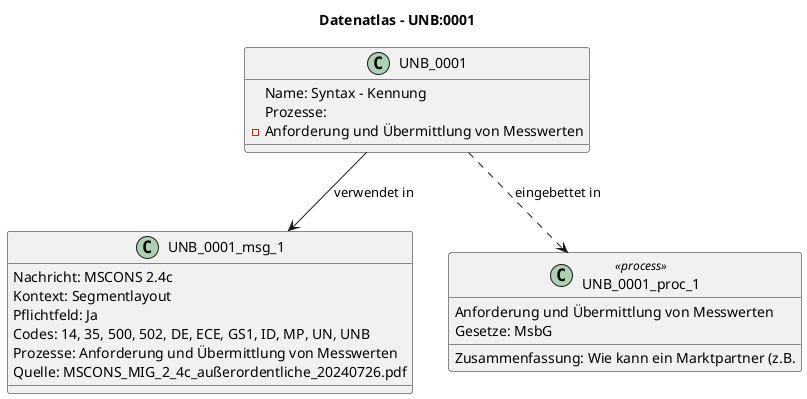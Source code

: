 @startuml
title Datenatlas – UNB:0001
class UNB_0001 {
  Name: Syntax - Kennung
  Prozesse:
    - Anforderung und Übermittlung von Messwerten
}
class UNB_0001_msg_1 {
  Nachricht: MSCONS 2.4c
  Kontext: Segmentlayout
  Pflichtfeld: Ja
  Codes: 14, 35, 500, 502, DE, ECE, GS1, ID, MP, UN, UNB
  Prozesse: Anforderung und Übermittlung von Messwerten
  Quelle: MSCONS_MIG_2_4c_außerordentliche_20240726.pdf
}
UNB_0001 --> UNB_0001_msg_1 : verwendet in
class UNB_0001_proc_1 <<process>> {
  Anforderung und Übermittlung von Messwerten
  Gesetze: MsbG
  Zusammenfassung: Wie kann ein Marktpartner (z.B.
}
UNB_0001 ..> UNB_0001_proc_1 : eingebettet in
@enduml